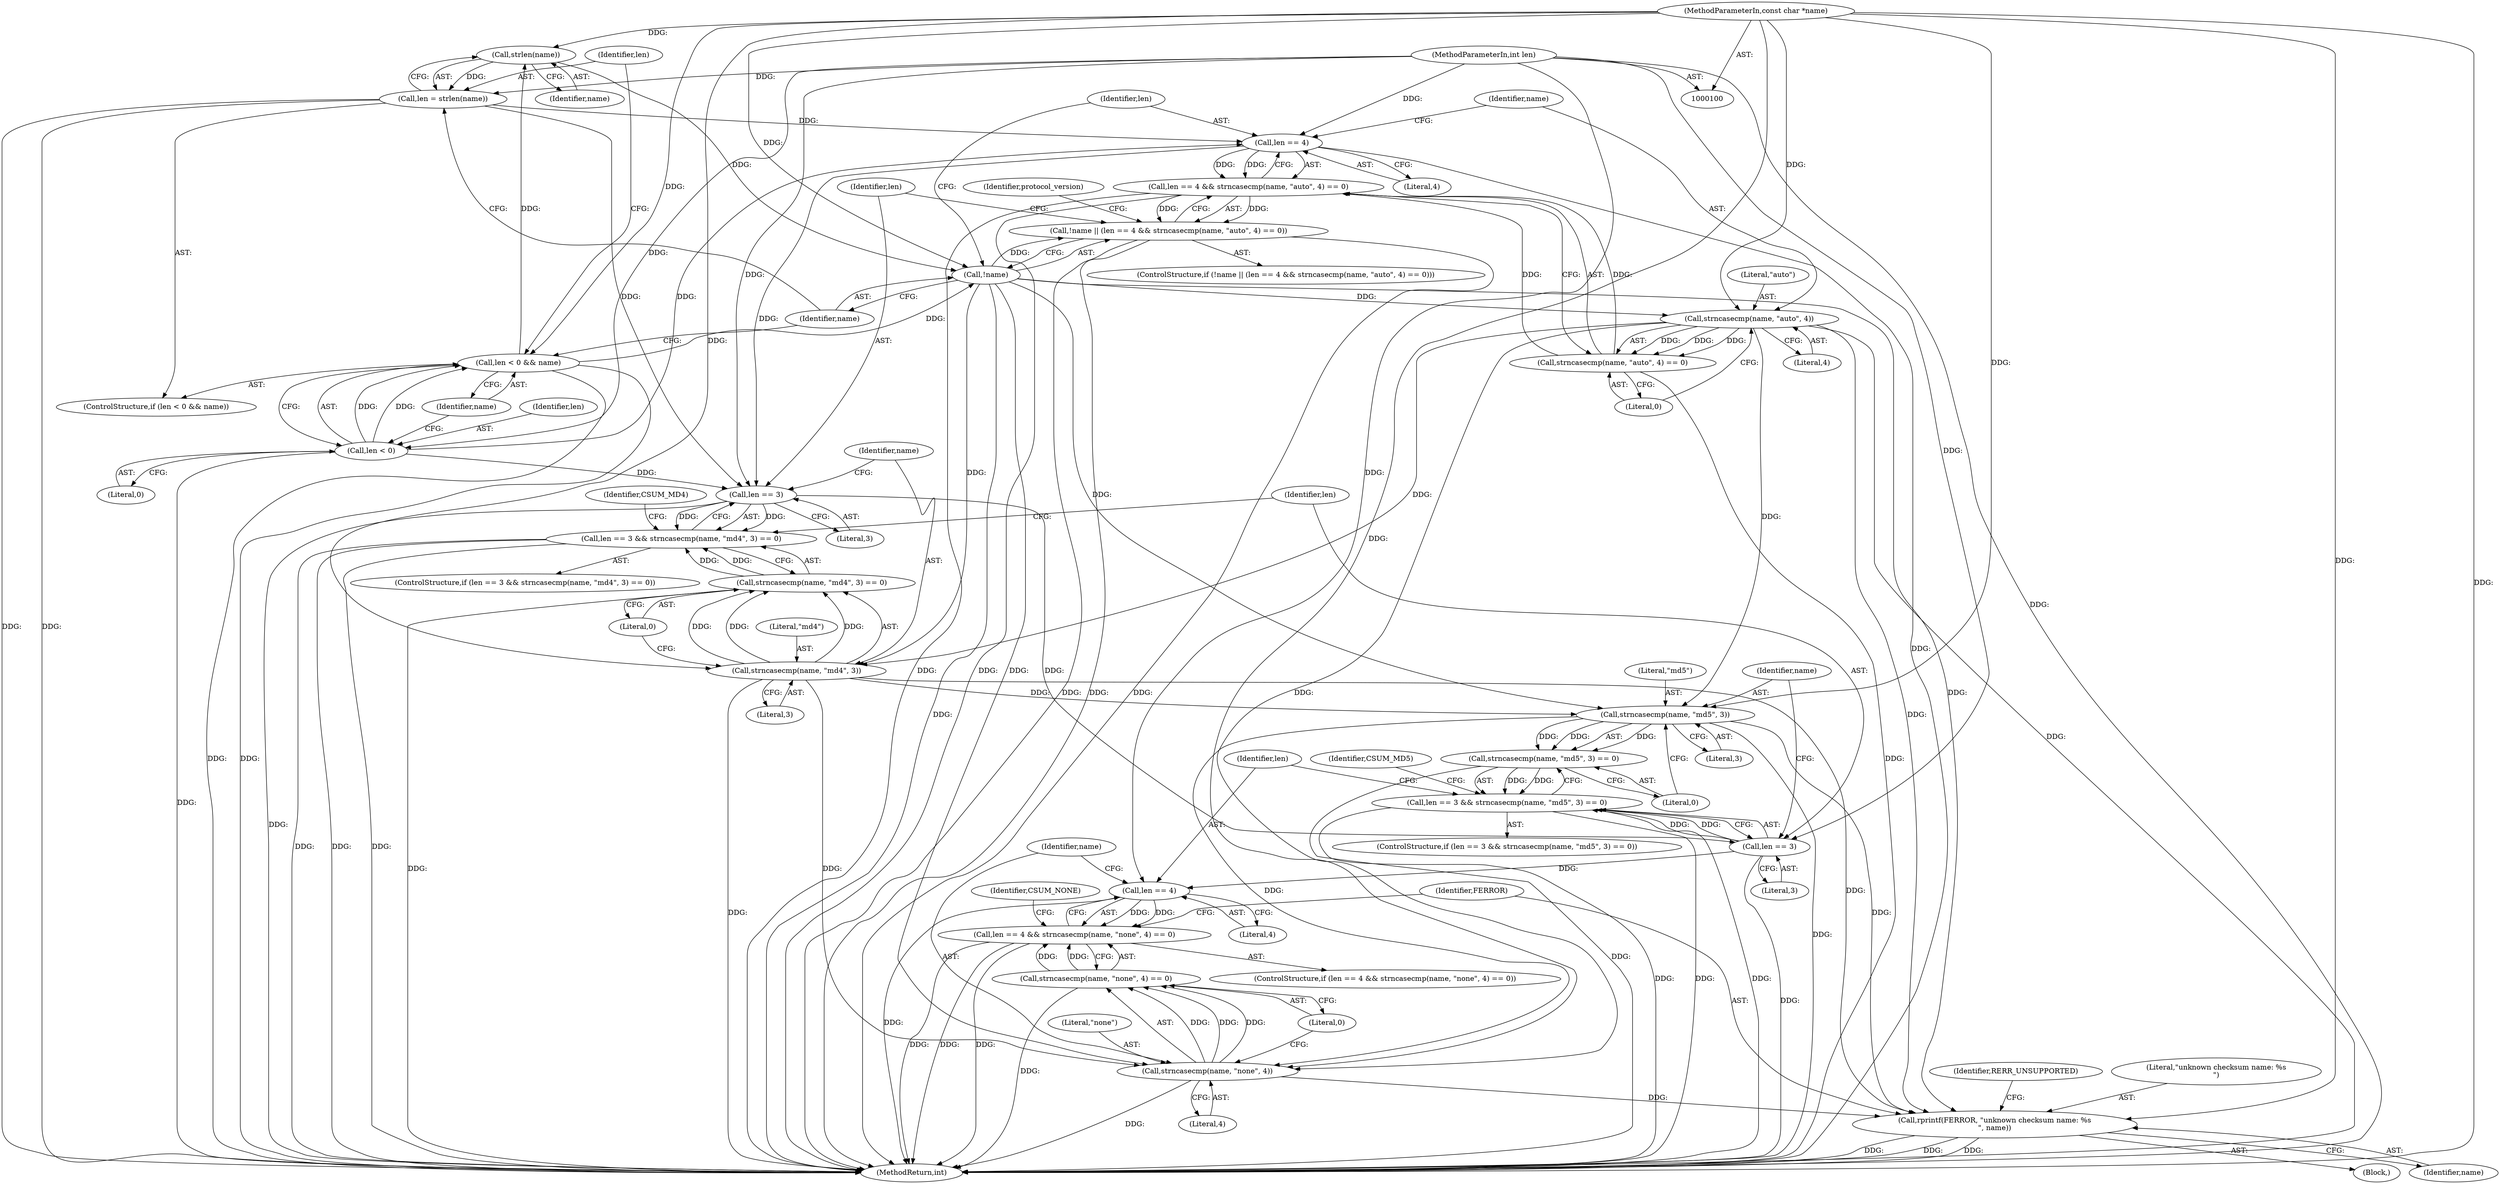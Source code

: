 digraph "0_samba_7b8a4ecd6ff9cdf4e5d3850ebf822f1e989255b3_2@API" {
"1000112" [label="(Call,strlen(name))"];
"1000105" [label="(Call,len < 0 && name)"];
"1000106" [label="(Call,len < 0)"];
"1000102" [label="(MethodParameterIn,int len)"];
"1000101" [label="(MethodParameterIn,const char *name)"];
"1000110" [label="(Call,len = strlen(name))"];
"1000119" [label="(Call,len == 4)"];
"1000118" [label="(Call,len == 4 && strncasecmp(name, \"auto\", 4) == 0)"];
"1000115" [label="(Call,!name || (len == 4 && strncasecmp(name, \"auto\", 4) == 0))"];
"1000151" [label="(Call,len == 3)"];
"1000150" [label="(Call,len == 3 && strncasecmp(name, \"md4\", 3) == 0)"];
"1000164" [label="(Call,len == 3)"];
"1000163" [label="(Call,len == 3 && strncasecmp(name, \"md5\", 3) == 0)"];
"1000177" [label="(Call,len == 4)"];
"1000176" [label="(Call,len == 4 && strncasecmp(name, \"none\", 4) == 0)"];
"1000116" [label="(Call,!name)"];
"1000123" [label="(Call,strncasecmp(name, \"auto\", 4))"];
"1000122" [label="(Call,strncasecmp(name, \"auto\", 4) == 0)"];
"1000155" [label="(Call,strncasecmp(name, \"md4\", 3))"];
"1000154" [label="(Call,strncasecmp(name, \"md4\", 3) == 0)"];
"1000168" [label="(Call,strncasecmp(name, \"md5\", 3))"];
"1000167" [label="(Call,strncasecmp(name, \"md5\", 3) == 0)"];
"1000181" [label="(Call,strncasecmp(name, \"none\", 4))"];
"1000180" [label="(Call,strncasecmp(name, \"none\", 4) == 0)"];
"1000188" [label="(Call,rprintf(FERROR, \"unknown checksum name: %s\n\", name))"];
"1000150" [label="(Call,len == 3 && strncasecmp(name, \"md4\", 3) == 0)"];
"1000120" [label="(Identifier,len)"];
"1000109" [label="(Identifier,name)"];
"1000124" [label="(Identifier,name)"];
"1000171" [label="(Literal,3)"];
"1000149" [label="(ControlStructure,if (len == 3 && strncasecmp(name, \"md4\", 3) == 0))"];
"1000102" [label="(MethodParameterIn,int len)"];
"1000121" [label="(Literal,4)"];
"1000151" [label="(Call,len == 3)"];
"1000176" [label="(Call,len == 4 && strncasecmp(name, \"none\", 4) == 0)"];
"1000162" [label="(ControlStructure,if (len == 3 && strncasecmp(name, \"md5\", 3) == 0))"];
"1000153" [label="(Literal,3)"];
"1000167" [label="(Call,strncasecmp(name, \"md5\", 3) == 0)"];
"1000126" [label="(Literal,4)"];
"1000193" [label="(Identifier,RERR_UNSUPPORTED)"];
"1000156" [label="(Identifier,name)"];
"1000184" [label="(Literal,4)"];
"1000165" [label="(Identifier,len)"];
"1000164" [label="(Call,len == 3)"];
"1000122" [label="(Call,strncasecmp(name, \"auto\", 4) == 0)"];
"1000101" [label="(MethodParameterIn,const char *name)"];
"1000152" [label="(Identifier,len)"];
"1000180" [label="(Call,strncasecmp(name, \"none\", 4) == 0)"];
"1000189" [label="(Identifier,FERROR)"];
"1000127" [label="(Literal,0)"];
"1000118" [label="(Call,len == 4 && strncasecmp(name, \"auto\", 4) == 0)"];
"1000177" [label="(Call,len == 4)"];
"1000175" [label="(ControlStructure,if (len == 4 && strncasecmp(name, \"none\", 4) == 0))"];
"1000178" [label="(Identifier,len)"];
"1000119" [label="(Call,len == 4)"];
"1000112" [label="(Call,strlen(name))"];
"1000194" [label="(MethodReturn,int)"];
"1000157" [label="(Literal,\"md4\")"];
"1000105" [label="(Call,len < 0 && name)"];
"1000182" [label="(Identifier,name)"];
"1000125" [label="(Literal,\"auto\")"];
"1000114" [label="(ControlStructure,if (!name || (len == 4 && strncasecmp(name, \"auto\", 4) == 0)))"];
"1000181" [label="(Call,strncasecmp(name, \"none\", 4))"];
"1000159" [label="(Literal,0)"];
"1000107" [label="(Identifier,len)"];
"1000161" [label="(Identifier,CSUM_MD4)"];
"1000163" [label="(Call,len == 3 && strncasecmp(name, \"md5\", 3) == 0)"];
"1000170" [label="(Literal,\"md5\")"];
"1000190" [label="(Literal,\"unknown checksum name: %s\n\")"];
"1000115" [label="(Call,!name || (len == 4 && strncasecmp(name, \"auto\", 4) == 0))"];
"1000131" [label="(Identifier,protocol_version)"];
"1000191" [label="(Identifier,name)"];
"1000166" [label="(Literal,3)"];
"1000104" [label="(ControlStructure,if (len < 0 && name))"];
"1000188" [label="(Call,rprintf(FERROR, \"unknown checksum name: %s\n\", name))"];
"1000187" [label="(Identifier,CSUM_NONE)"];
"1000106" [label="(Call,len < 0)"];
"1000123" [label="(Call,strncasecmp(name, \"auto\", 4))"];
"1000116" [label="(Call,!name)"];
"1000155" [label="(Call,strncasecmp(name, \"md4\", 3))"];
"1000158" [label="(Literal,3)"];
"1000179" [label="(Literal,4)"];
"1000183" [label="(Literal,\"none\")"];
"1000113" [label="(Identifier,name)"];
"1000111" [label="(Identifier,len)"];
"1000169" [label="(Identifier,name)"];
"1000154" [label="(Call,strncasecmp(name, \"md4\", 3) == 0)"];
"1000108" [label="(Literal,0)"];
"1000172" [label="(Literal,0)"];
"1000103" [label="(Block,)"];
"1000117" [label="(Identifier,name)"];
"1000168" [label="(Call,strncasecmp(name, \"md5\", 3))"];
"1000185" [label="(Literal,0)"];
"1000174" [label="(Identifier,CSUM_MD5)"];
"1000110" [label="(Call,len = strlen(name))"];
"1000112" -> "1000110"  [label="AST: "];
"1000112" -> "1000113"  [label="CFG: "];
"1000113" -> "1000112"  [label="AST: "];
"1000110" -> "1000112"  [label="CFG: "];
"1000112" -> "1000110"  [label="DDG: "];
"1000105" -> "1000112"  [label="DDG: "];
"1000101" -> "1000112"  [label="DDG: "];
"1000112" -> "1000116"  [label="DDG: "];
"1000105" -> "1000104"  [label="AST: "];
"1000105" -> "1000106"  [label="CFG: "];
"1000105" -> "1000109"  [label="CFG: "];
"1000106" -> "1000105"  [label="AST: "];
"1000109" -> "1000105"  [label="AST: "];
"1000111" -> "1000105"  [label="CFG: "];
"1000117" -> "1000105"  [label="CFG: "];
"1000105" -> "1000194"  [label="DDG: "];
"1000105" -> "1000194"  [label="DDG: "];
"1000106" -> "1000105"  [label="DDG: "];
"1000106" -> "1000105"  [label="DDG: "];
"1000101" -> "1000105"  [label="DDG: "];
"1000105" -> "1000116"  [label="DDG: "];
"1000106" -> "1000108"  [label="CFG: "];
"1000107" -> "1000106"  [label="AST: "];
"1000108" -> "1000106"  [label="AST: "];
"1000109" -> "1000106"  [label="CFG: "];
"1000106" -> "1000194"  [label="DDG: "];
"1000102" -> "1000106"  [label="DDG: "];
"1000106" -> "1000119"  [label="DDG: "];
"1000106" -> "1000151"  [label="DDG: "];
"1000102" -> "1000100"  [label="AST: "];
"1000102" -> "1000194"  [label="DDG: "];
"1000102" -> "1000110"  [label="DDG: "];
"1000102" -> "1000119"  [label="DDG: "];
"1000102" -> "1000151"  [label="DDG: "];
"1000102" -> "1000164"  [label="DDG: "];
"1000102" -> "1000177"  [label="DDG: "];
"1000101" -> "1000100"  [label="AST: "];
"1000101" -> "1000194"  [label="DDG: "];
"1000101" -> "1000116"  [label="DDG: "];
"1000101" -> "1000123"  [label="DDG: "];
"1000101" -> "1000155"  [label="DDG: "];
"1000101" -> "1000168"  [label="DDG: "];
"1000101" -> "1000181"  [label="DDG: "];
"1000101" -> "1000188"  [label="DDG: "];
"1000110" -> "1000104"  [label="AST: "];
"1000111" -> "1000110"  [label="AST: "];
"1000117" -> "1000110"  [label="CFG: "];
"1000110" -> "1000194"  [label="DDG: "];
"1000110" -> "1000194"  [label="DDG: "];
"1000110" -> "1000119"  [label="DDG: "];
"1000110" -> "1000151"  [label="DDG: "];
"1000119" -> "1000118"  [label="AST: "];
"1000119" -> "1000121"  [label="CFG: "];
"1000120" -> "1000119"  [label="AST: "];
"1000121" -> "1000119"  [label="AST: "];
"1000124" -> "1000119"  [label="CFG: "];
"1000118" -> "1000119"  [label="CFG: "];
"1000119" -> "1000194"  [label="DDG: "];
"1000119" -> "1000118"  [label="DDG: "];
"1000119" -> "1000118"  [label="DDG: "];
"1000119" -> "1000151"  [label="DDG: "];
"1000118" -> "1000115"  [label="AST: "];
"1000118" -> "1000122"  [label="CFG: "];
"1000122" -> "1000118"  [label="AST: "];
"1000115" -> "1000118"  [label="CFG: "];
"1000118" -> "1000194"  [label="DDG: "];
"1000118" -> "1000194"  [label="DDG: "];
"1000118" -> "1000115"  [label="DDG: "];
"1000118" -> "1000115"  [label="DDG: "];
"1000122" -> "1000118"  [label="DDG: "];
"1000122" -> "1000118"  [label="DDG: "];
"1000115" -> "1000114"  [label="AST: "];
"1000115" -> "1000116"  [label="CFG: "];
"1000116" -> "1000115"  [label="AST: "];
"1000131" -> "1000115"  [label="CFG: "];
"1000152" -> "1000115"  [label="CFG: "];
"1000115" -> "1000194"  [label="DDG: "];
"1000115" -> "1000194"  [label="DDG: "];
"1000115" -> "1000194"  [label="DDG: "];
"1000116" -> "1000115"  [label="DDG: "];
"1000151" -> "1000150"  [label="AST: "];
"1000151" -> "1000153"  [label="CFG: "];
"1000152" -> "1000151"  [label="AST: "];
"1000153" -> "1000151"  [label="AST: "];
"1000156" -> "1000151"  [label="CFG: "];
"1000150" -> "1000151"  [label="CFG: "];
"1000151" -> "1000194"  [label="DDG: "];
"1000151" -> "1000150"  [label="DDG: "];
"1000151" -> "1000150"  [label="DDG: "];
"1000151" -> "1000164"  [label="DDG: "];
"1000150" -> "1000149"  [label="AST: "];
"1000150" -> "1000154"  [label="CFG: "];
"1000154" -> "1000150"  [label="AST: "];
"1000161" -> "1000150"  [label="CFG: "];
"1000165" -> "1000150"  [label="CFG: "];
"1000150" -> "1000194"  [label="DDG: "];
"1000150" -> "1000194"  [label="DDG: "];
"1000150" -> "1000194"  [label="DDG: "];
"1000154" -> "1000150"  [label="DDG: "];
"1000154" -> "1000150"  [label="DDG: "];
"1000164" -> "1000163"  [label="AST: "];
"1000164" -> "1000166"  [label="CFG: "];
"1000165" -> "1000164"  [label="AST: "];
"1000166" -> "1000164"  [label="AST: "];
"1000169" -> "1000164"  [label="CFG: "];
"1000163" -> "1000164"  [label="CFG: "];
"1000164" -> "1000194"  [label="DDG: "];
"1000164" -> "1000163"  [label="DDG: "];
"1000164" -> "1000163"  [label="DDG: "];
"1000164" -> "1000177"  [label="DDG: "];
"1000163" -> "1000162"  [label="AST: "];
"1000163" -> "1000167"  [label="CFG: "];
"1000167" -> "1000163"  [label="AST: "];
"1000174" -> "1000163"  [label="CFG: "];
"1000178" -> "1000163"  [label="CFG: "];
"1000163" -> "1000194"  [label="DDG: "];
"1000163" -> "1000194"  [label="DDG: "];
"1000163" -> "1000194"  [label="DDG: "];
"1000167" -> "1000163"  [label="DDG: "];
"1000167" -> "1000163"  [label="DDG: "];
"1000177" -> "1000176"  [label="AST: "];
"1000177" -> "1000179"  [label="CFG: "];
"1000178" -> "1000177"  [label="AST: "];
"1000179" -> "1000177"  [label="AST: "];
"1000182" -> "1000177"  [label="CFG: "];
"1000176" -> "1000177"  [label="CFG: "];
"1000177" -> "1000194"  [label="DDG: "];
"1000177" -> "1000176"  [label="DDG: "];
"1000177" -> "1000176"  [label="DDG: "];
"1000176" -> "1000175"  [label="AST: "];
"1000176" -> "1000180"  [label="CFG: "];
"1000180" -> "1000176"  [label="AST: "];
"1000187" -> "1000176"  [label="CFG: "];
"1000189" -> "1000176"  [label="CFG: "];
"1000176" -> "1000194"  [label="DDG: "];
"1000176" -> "1000194"  [label="DDG: "];
"1000176" -> "1000194"  [label="DDG: "];
"1000180" -> "1000176"  [label="DDG: "];
"1000180" -> "1000176"  [label="DDG: "];
"1000116" -> "1000117"  [label="CFG: "];
"1000117" -> "1000116"  [label="AST: "];
"1000120" -> "1000116"  [label="CFG: "];
"1000116" -> "1000194"  [label="DDG: "];
"1000116" -> "1000123"  [label="DDG: "];
"1000116" -> "1000155"  [label="DDG: "];
"1000116" -> "1000168"  [label="DDG: "];
"1000116" -> "1000181"  [label="DDG: "];
"1000116" -> "1000188"  [label="DDG: "];
"1000123" -> "1000122"  [label="AST: "];
"1000123" -> "1000126"  [label="CFG: "];
"1000124" -> "1000123"  [label="AST: "];
"1000125" -> "1000123"  [label="AST: "];
"1000126" -> "1000123"  [label="AST: "];
"1000127" -> "1000123"  [label="CFG: "];
"1000123" -> "1000194"  [label="DDG: "];
"1000123" -> "1000122"  [label="DDG: "];
"1000123" -> "1000122"  [label="DDG: "];
"1000123" -> "1000122"  [label="DDG: "];
"1000123" -> "1000155"  [label="DDG: "];
"1000123" -> "1000168"  [label="DDG: "];
"1000123" -> "1000181"  [label="DDG: "];
"1000123" -> "1000188"  [label="DDG: "];
"1000122" -> "1000127"  [label="CFG: "];
"1000127" -> "1000122"  [label="AST: "];
"1000122" -> "1000194"  [label="DDG: "];
"1000155" -> "1000154"  [label="AST: "];
"1000155" -> "1000158"  [label="CFG: "];
"1000156" -> "1000155"  [label="AST: "];
"1000157" -> "1000155"  [label="AST: "];
"1000158" -> "1000155"  [label="AST: "];
"1000159" -> "1000155"  [label="CFG: "];
"1000155" -> "1000194"  [label="DDG: "];
"1000155" -> "1000154"  [label="DDG: "];
"1000155" -> "1000154"  [label="DDG: "];
"1000155" -> "1000154"  [label="DDG: "];
"1000155" -> "1000168"  [label="DDG: "];
"1000155" -> "1000181"  [label="DDG: "];
"1000155" -> "1000188"  [label="DDG: "];
"1000154" -> "1000159"  [label="CFG: "];
"1000159" -> "1000154"  [label="AST: "];
"1000154" -> "1000194"  [label="DDG: "];
"1000168" -> "1000167"  [label="AST: "];
"1000168" -> "1000171"  [label="CFG: "];
"1000169" -> "1000168"  [label="AST: "];
"1000170" -> "1000168"  [label="AST: "];
"1000171" -> "1000168"  [label="AST: "];
"1000172" -> "1000168"  [label="CFG: "];
"1000168" -> "1000194"  [label="DDG: "];
"1000168" -> "1000167"  [label="DDG: "];
"1000168" -> "1000167"  [label="DDG: "];
"1000168" -> "1000167"  [label="DDG: "];
"1000168" -> "1000181"  [label="DDG: "];
"1000168" -> "1000188"  [label="DDG: "];
"1000167" -> "1000172"  [label="CFG: "];
"1000172" -> "1000167"  [label="AST: "];
"1000167" -> "1000194"  [label="DDG: "];
"1000181" -> "1000180"  [label="AST: "];
"1000181" -> "1000184"  [label="CFG: "];
"1000182" -> "1000181"  [label="AST: "];
"1000183" -> "1000181"  [label="AST: "];
"1000184" -> "1000181"  [label="AST: "];
"1000185" -> "1000181"  [label="CFG: "];
"1000181" -> "1000194"  [label="DDG: "];
"1000181" -> "1000180"  [label="DDG: "];
"1000181" -> "1000180"  [label="DDG: "];
"1000181" -> "1000180"  [label="DDG: "];
"1000181" -> "1000188"  [label="DDG: "];
"1000180" -> "1000185"  [label="CFG: "];
"1000185" -> "1000180"  [label="AST: "];
"1000180" -> "1000194"  [label="DDG: "];
"1000188" -> "1000103"  [label="AST: "];
"1000188" -> "1000191"  [label="CFG: "];
"1000189" -> "1000188"  [label="AST: "];
"1000190" -> "1000188"  [label="AST: "];
"1000191" -> "1000188"  [label="AST: "];
"1000193" -> "1000188"  [label="CFG: "];
"1000188" -> "1000194"  [label="DDG: "];
"1000188" -> "1000194"  [label="DDG: "];
"1000188" -> "1000194"  [label="DDG: "];
}
